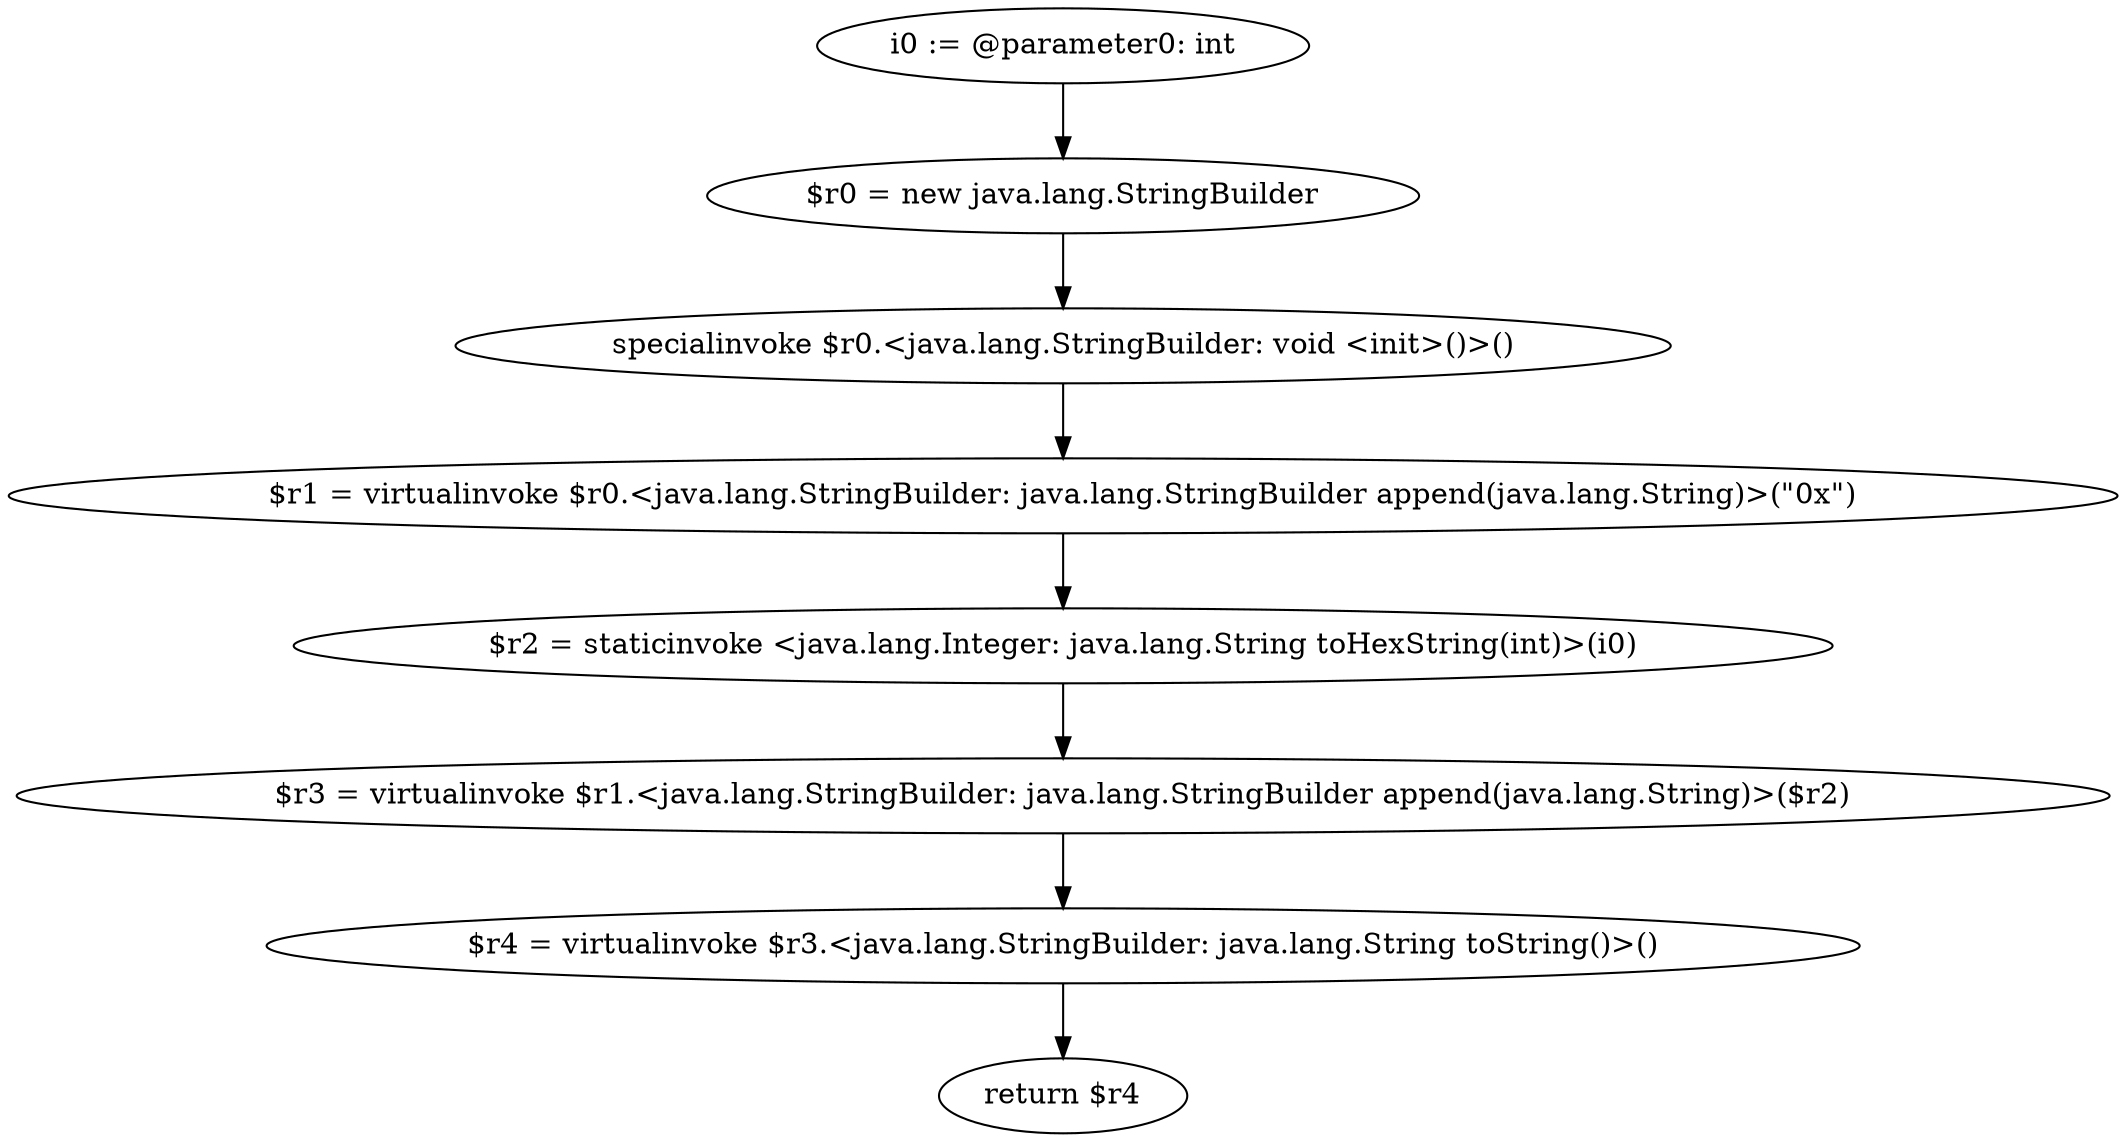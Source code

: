 digraph "unitGraph" {
    "i0 := @parameter0: int"
    "$r0 = new java.lang.StringBuilder"
    "specialinvoke $r0.<java.lang.StringBuilder: void <init>()>()"
    "$r1 = virtualinvoke $r0.<java.lang.StringBuilder: java.lang.StringBuilder append(java.lang.String)>(\"0x\")"
    "$r2 = staticinvoke <java.lang.Integer: java.lang.String toHexString(int)>(i0)"
    "$r3 = virtualinvoke $r1.<java.lang.StringBuilder: java.lang.StringBuilder append(java.lang.String)>($r2)"
    "$r4 = virtualinvoke $r3.<java.lang.StringBuilder: java.lang.String toString()>()"
    "return $r4"
    "i0 := @parameter0: int"->"$r0 = new java.lang.StringBuilder";
    "$r0 = new java.lang.StringBuilder"->"specialinvoke $r0.<java.lang.StringBuilder: void <init>()>()";
    "specialinvoke $r0.<java.lang.StringBuilder: void <init>()>()"->"$r1 = virtualinvoke $r0.<java.lang.StringBuilder: java.lang.StringBuilder append(java.lang.String)>(\"0x\")";
    "$r1 = virtualinvoke $r0.<java.lang.StringBuilder: java.lang.StringBuilder append(java.lang.String)>(\"0x\")"->"$r2 = staticinvoke <java.lang.Integer: java.lang.String toHexString(int)>(i0)";
    "$r2 = staticinvoke <java.lang.Integer: java.lang.String toHexString(int)>(i0)"->"$r3 = virtualinvoke $r1.<java.lang.StringBuilder: java.lang.StringBuilder append(java.lang.String)>($r2)";
    "$r3 = virtualinvoke $r1.<java.lang.StringBuilder: java.lang.StringBuilder append(java.lang.String)>($r2)"->"$r4 = virtualinvoke $r3.<java.lang.StringBuilder: java.lang.String toString()>()";
    "$r4 = virtualinvoke $r3.<java.lang.StringBuilder: java.lang.String toString()>()"->"return $r4";
}
